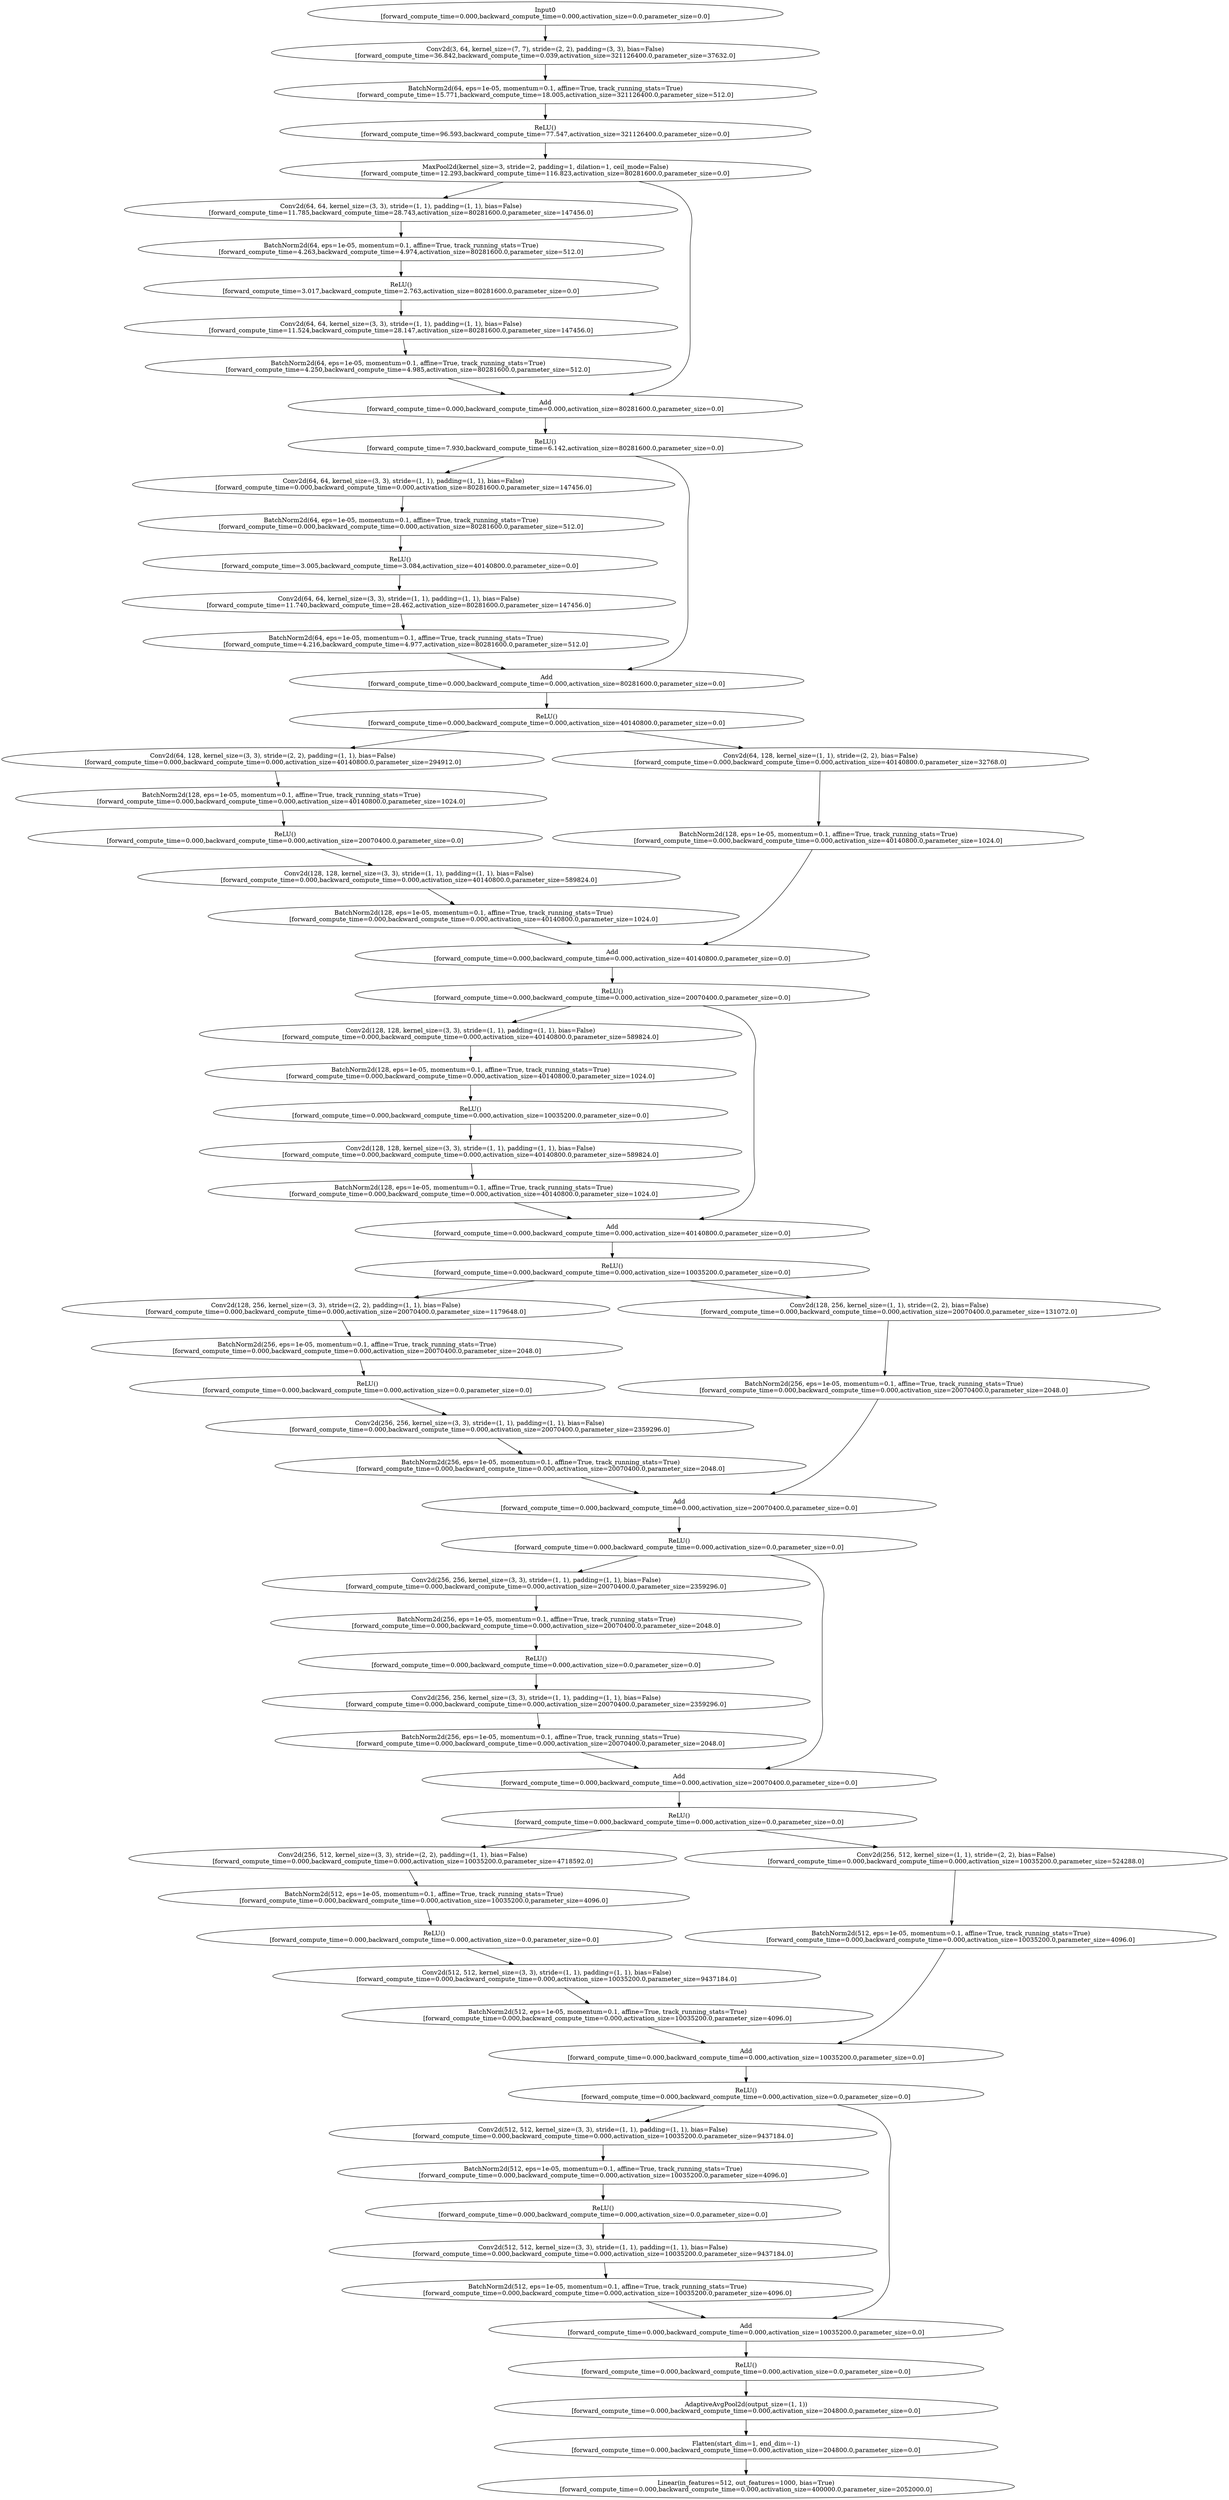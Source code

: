 digraph {
	node1 [label="Input0
[forward_compute_time=0.000,backward_compute_time=0.000,activation_size=0.0,parameter_size=0.0]"]
	node2 [label="Conv2d(3, 64, kernel_size=(7, 7), stride=(2, 2), padding=(3, 3), bias=False)
[forward_compute_time=36.842,backward_compute_time=0.039,activation_size=321126400.0,parameter_size=37632.0]"]
	node3 [label="BatchNorm2d(64, eps=1e-05, momentum=0.1, affine=True, track_running_stats=True)
[forward_compute_time=15.771,backward_compute_time=18.005,activation_size=321126400.0,parameter_size=512.0]"]
	node4 [label="ReLU()
[forward_compute_time=96.593,backward_compute_time=77.547,activation_size=321126400.0,parameter_size=0.0]"]
	node5 [label="MaxPool2d(kernel_size=3, stride=2, padding=1, dilation=1, ceil_mode=False)
[forward_compute_time=12.293,backward_compute_time=116.823,activation_size=80281600.0,parameter_size=0.0]"]
	node6 [label="Conv2d(64, 64, kernel_size=(3, 3), stride=(1, 1), padding=(1, 1), bias=False)
[forward_compute_time=11.785,backward_compute_time=28.743,activation_size=80281600.0,parameter_size=147456.0]"]
	node7 [label="BatchNorm2d(64, eps=1e-05, momentum=0.1, affine=True, track_running_stats=True)
[forward_compute_time=4.263,backward_compute_time=4.974,activation_size=80281600.0,parameter_size=512.0]"]
	node8 [label="ReLU()
[forward_compute_time=3.017,backward_compute_time=2.763,activation_size=80281600.0,parameter_size=0.0]"]
	node9 [label="Conv2d(64, 64, kernel_size=(3, 3), stride=(1, 1), padding=(1, 1), bias=False)
[forward_compute_time=11.524,backward_compute_time=28.147,activation_size=80281600.0,parameter_size=147456.0]"]
	node10 [label="BatchNorm2d(64, eps=1e-05, momentum=0.1, affine=True, track_running_stats=True)
[forward_compute_time=4.250,backward_compute_time=4.985,activation_size=80281600.0,parameter_size=512.0]"]
	node11 [label="Add
[forward_compute_time=0.000,backward_compute_time=0.000,activation_size=80281600.0,parameter_size=0.0]"]
	node12 [label="ReLU()
[forward_compute_time=7.930,backward_compute_time=6.142,activation_size=80281600.0,parameter_size=0.0]"]
	node13 [label="Conv2d(64, 64, kernel_size=(3, 3), stride=(1, 1), padding=(1, 1), bias=False)
[forward_compute_time=0.000,backward_compute_time=0.000,activation_size=80281600.0,parameter_size=147456.0]"]
	node14 [label="BatchNorm2d(64, eps=1e-05, momentum=0.1, affine=True, track_running_stats=True)
[forward_compute_time=0.000,backward_compute_time=0.000,activation_size=80281600.0,parameter_size=512.0]"]
	node15 [label="ReLU()
[forward_compute_time=3.005,backward_compute_time=3.084,activation_size=40140800.0,parameter_size=0.0]"]
	node16 [label="Conv2d(64, 64, kernel_size=(3, 3), stride=(1, 1), padding=(1, 1), bias=False)
[forward_compute_time=11.740,backward_compute_time=28.462,activation_size=80281600.0,parameter_size=147456.0]"]
	node17 [label="BatchNorm2d(64, eps=1e-05, momentum=0.1, affine=True, track_running_stats=True)
[forward_compute_time=4.216,backward_compute_time=4.977,activation_size=80281600.0,parameter_size=512.0]"]
	node18 [label="Add
[forward_compute_time=0.000,backward_compute_time=0.000,activation_size=80281600.0,parameter_size=0.0]"]
	node19 [label="ReLU()
[forward_compute_time=0.000,backward_compute_time=0.000,activation_size=40140800.0,parameter_size=0.0]"]
	node20 [label="Conv2d(64, 128, kernel_size=(3, 3), stride=(2, 2), padding=(1, 1), bias=False)
[forward_compute_time=0.000,backward_compute_time=0.000,activation_size=40140800.0,parameter_size=294912.0]"]
	node21 [label="BatchNorm2d(128, eps=1e-05, momentum=0.1, affine=True, track_running_stats=True)
[forward_compute_time=0.000,backward_compute_time=0.000,activation_size=40140800.0,parameter_size=1024.0]"]
	node22 [label="ReLU()
[forward_compute_time=0.000,backward_compute_time=0.000,activation_size=20070400.0,parameter_size=0.0]"]
	node23 [label="Conv2d(128, 128, kernel_size=(3, 3), stride=(1, 1), padding=(1, 1), bias=False)
[forward_compute_time=0.000,backward_compute_time=0.000,activation_size=40140800.0,parameter_size=589824.0]"]
	node24 [label="BatchNorm2d(128, eps=1e-05, momentum=0.1, affine=True, track_running_stats=True)
[forward_compute_time=0.000,backward_compute_time=0.000,activation_size=40140800.0,parameter_size=1024.0]"]
	node25 [label="Conv2d(64, 128, kernel_size=(1, 1), stride=(2, 2), bias=False)
[forward_compute_time=0.000,backward_compute_time=0.000,activation_size=40140800.0,parameter_size=32768.0]"]
	node26 [label="BatchNorm2d(128, eps=1e-05, momentum=0.1, affine=True, track_running_stats=True)
[forward_compute_time=0.000,backward_compute_time=0.000,activation_size=40140800.0,parameter_size=1024.0]"]
	node27 [label="Add
[forward_compute_time=0.000,backward_compute_time=0.000,activation_size=40140800.0,parameter_size=0.0]"]
	node28 [label="ReLU()
[forward_compute_time=0.000,backward_compute_time=0.000,activation_size=20070400.0,parameter_size=0.0]"]
	node29 [label="Conv2d(128, 128, kernel_size=(3, 3), stride=(1, 1), padding=(1, 1), bias=False)
[forward_compute_time=0.000,backward_compute_time=0.000,activation_size=40140800.0,parameter_size=589824.0]"]
	node30 [label="BatchNorm2d(128, eps=1e-05, momentum=0.1, affine=True, track_running_stats=True)
[forward_compute_time=0.000,backward_compute_time=0.000,activation_size=40140800.0,parameter_size=1024.0]"]
	node31 [label="ReLU()
[forward_compute_time=0.000,backward_compute_time=0.000,activation_size=10035200.0,parameter_size=0.0]"]
	node32 [label="Conv2d(128, 128, kernel_size=(3, 3), stride=(1, 1), padding=(1, 1), bias=False)
[forward_compute_time=0.000,backward_compute_time=0.000,activation_size=40140800.0,parameter_size=589824.0]"]
	node33 [label="BatchNorm2d(128, eps=1e-05, momentum=0.1, affine=True, track_running_stats=True)
[forward_compute_time=0.000,backward_compute_time=0.000,activation_size=40140800.0,parameter_size=1024.0]"]
	node34 [label="Add
[forward_compute_time=0.000,backward_compute_time=0.000,activation_size=40140800.0,parameter_size=0.0]"]
	node35 [label="ReLU()
[forward_compute_time=0.000,backward_compute_time=0.000,activation_size=10035200.0,parameter_size=0.0]"]
	node36 [label="Conv2d(128, 256, kernel_size=(3, 3), stride=(2, 2), padding=(1, 1), bias=False)
[forward_compute_time=0.000,backward_compute_time=0.000,activation_size=20070400.0,parameter_size=1179648.0]"]
	node37 [label="BatchNorm2d(256, eps=1e-05, momentum=0.1, affine=True, track_running_stats=True)
[forward_compute_time=0.000,backward_compute_time=0.000,activation_size=20070400.0,parameter_size=2048.0]"]
	node38 [label="ReLU()
[forward_compute_time=0.000,backward_compute_time=0.000,activation_size=0.0,parameter_size=0.0]"]
	node39 [label="Conv2d(256, 256, kernel_size=(3, 3), stride=(1, 1), padding=(1, 1), bias=False)
[forward_compute_time=0.000,backward_compute_time=0.000,activation_size=20070400.0,parameter_size=2359296.0]"]
	node40 [label="BatchNorm2d(256, eps=1e-05, momentum=0.1, affine=True, track_running_stats=True)
[forward_compute_time=0.000,backward_compute_time=0.000,activation_size=20070400.0,parameter_size=2048.0]"]
	node41 [label="Conv2d(128, 256, kernel_size=(1, 1), stride=(2, 2), bias=False)
[forward_compute_time=0.000,backward_compute_time=0.000,activation_size=20070400.0,parameter_size=131072.0]"]
	node42 [label="BatchNorm2d(256, eps=1e-05, momentum=0.1, affine=True, track_running_stats=True)
[forward_compute_time=0.000,backward_compute_time=0.000,activation_size=20070400.0,parameter_size=2048.0]"]
	node43 [label="Add
[forward_compute_time=0.000,backward_compute_time=0.000,activation_size=20070400.0,parameter_size=0.0]"]
	node44 [label="ReLU()
[forward_compute_time=0.000,backward_compute_time=0.000,activation_size=0.0,parameter_size=0.0]"]
	node45 [label="Conv2d(256, 256, kernel_size=(3, 3), stride=(1, 1), padding=(1, 1), bias=False)
[forward_compute_time=0.000,backward_compute_time=0.000,activation_size=20070400.0,parameter_size=2359296.0]"]
	node46 [label="BatchNorm2d(256, eps=1e-05, momentum=0.1, affine=True, track_running_stats=True)
[forward_compute_time=0.000,backward_compute_time=0.000,activation_size=20070400.0,parameter_size=2048.0]"]
	node47 [label="ReLU()
[forward_compute_time=0.000,backward_compute_time=0.000,activation_size=0.0,parameter_size=0.0]"]
	node48 [label="Conv2d(256, 256, kernel_size=(3, 3), stride=(1, 1), padding=(1, 1), bias=False)
[forward_compute_time=0.000,backward_compute_time=0.000,activation_size=20070400.0,parameter_size=2359296.0]"]
	node49 [label="BatchNorm2d(256, eps=1e-05, momentum=0.1, affine=True, track_running_stats=True)
[forward_compute_time=0.000,backward_compute_time=0.000,activation_size=20070400.0,parameter_size=2048.0]"]
	node50 [label="Add
[forward_compute_time=0.000,backward_compute_time=0.000,activation_size=20070400.0,parameter_size=0.0]"]
	node51 [label="ReLU()
[forward_compute_time=0.000,backward_compute_time=0.000,activation_size=0.0,parameter_size=0.0]"]
	node52 [label="Conv2d(256, 512, kernel_size=(3, 3), stride=(2, 2), padding=(1, 1), bias=False)
[forward_compute_time=0.000,backward_compute_time=0.000,activation_size=10035200.0,parameter_size=4718592.0]"]
	node53 [label="BatchNorm2d(512, eps=1e-05, momentum=0.1, affine=True, track_running_stats=True)
[forward_compute_time=0.000,backward_compute_time=0.000,activation_size=10035200.0,parameter_size=4096.0]"]
	node54 [label="ReLU()
[forward_compute_time=0.000,backward_compute_time=0.000,activation_size=0.0,parameter_size=0.0]"]
	node55 [label="Conv2d(512, 512, kernel_size=(3, 3), stride=(1, 1), padding=(1, 1), bias=False)
[forward_compute_time=0.000,backward_compute_time=0.000,activation_size=10035200.0,parameter_size=9437184.0]"]
	node56 [label="BatchNorm2d(512, eps=1e-05, momentum=0.1, affine=True, track_running_stats=True)
[forward_compute_time=0.000,backward_compute_time=0.000,activation_size=10035200.0,parameter_size=4096.0]"]
	node57 [label="Conv2d(256, 512, kernel_size=(1, 1), stride=(2, 2), bias=False)
[forward_compute_time=0.000,backward_compute_time=0.000,activation_size=10035200.0,parameter_size=524288.0]"]
	node58 [label="BatchNorm2d(512, eps=1e-05, momentum=0.1, affine=True, track_running_stats=True)
[forward_compute_time=0.000,backward_compute_time=0.000,activation_size=10035200.0,parameter_size=4096.0]"]
	node59 [label="Add
[forward_compute_time=0.000,backward_compute_time=0.000,activation_size=10035200.0,parameter_size=0.0]"]
	node60 [label="ReLU()
[forward_compute_time=0.000,backward_compute_time=0.000,activation_size=0.0,parameter_size=0.0]"]
	node61 [label="Conv2d(512, 512, kernel_size=(3, 3), stride=(1, 1), padding=(1, 1), bias=False)
[forward_compute_time=0.000,backward_compute_time=0.000,activation_size=10035200.0,parameter_size=9437184.0]"]
	node62 [label="BatchNorm2d(512, eps=1e-05, momentum=0.1, affine=True, track_running_stats=True)
[forward_compute_time=0.000,backward_compute_time=0.000,activation_size=10035200.0,parameter_size=4096.0]"]
	node63 [label="ReLU()
[forward_compute_time=0.000,backward_compute_time=0.000,activation_size=0.0,parameter_size=0.0]"]
	node64 [label="Conv2d(512, 512, kernel_size=(3, 3), stride=(1, 1), padding=(1, 1), bias=False)
[forward_compute_time=0.000,backward_compute_time=0.000,activation_size=10035200.0,parameter_size=9437184.0]"]
	node65 [label="BatchNorm2d(512, eps=1e-05, momentum=0.1, affine=True, track_running_stats=True)
[forward_compute_time=0.000,backward_compute_time=0.000,activation_size=10035200.0,parameter_size=4096.0]"]
	node66 [label="Add
[forward_compute_time=0.000,backward_compute_time=0.000,activation_size=10035200.0,parameter_size=0.0]"]
	node67 [label="ReLU()
[forward_compute_time=0.000,backward_compute_time=0.000,activation_size=0.0,parameter_size=0.0]"]
	node68 [label="AdaptiveAvgPool2d(output_size=(1, 1))
[forward_compute_time=0.000,backward_compute_time=0.000,activation_size=204800.0,parameter_size=0.0]"]
	node69 [label="Flatten(start_dim=1, end_dim=-1)
[forward_compute_time=0.000,backward_compute_time=0.000,activation_size=204800.0,parameter_size=0.0]"]
	node70 [label="Linear(in_features=512, out_features=1000, bias=True)
[forward_compute_time=0.000,backward_compute_time=0.000,activation_size=400000.0,parameter_size=2052000.0]"]
	node1 -> node2
	node2 -> node3
	node3 -> node4
	node4 -> node5
	node5 -> node6
	node5 -> node11
	node6 -> node7
	node7 -> node8
	node8 -> node9
	node9 -> node10
	node10 -> node11
	node11 -> node12
	node12 -> node13
	node12 -> node18
	node13 -> node14
	node14 -> node15
	node15 -> node16
	node16 -> node17
	node17 -> node18
	node18 -> node19
	node19 -> node20
	node19 -> node25
	node20 -> node21
	node21 -> node22
	node22 -> node23
	node23 -> node24
	node24 -> node27
	node25 -> node26
	node26 -> node27
	node27 -> node28
	node28 -> node29
	node28 -> node34
	node29 -> node30
	node30 -> node31
	node31 -> node32
	node32 -> node33
	node33 -> node34
	node34 -> node35
	node35 -> node36
	node35 -> node41
	node36 -> node37
	node37 -> node38
	node38 -> node39
	node39 -> node40
	node40 -> node43
	node41 -> node42
	node42 -> node43
	node43 -> node44
	node44 -> node45
	node44 -> node50
	node45 -> node46
	node46 -> node47
	node47 -> node48
	node48 -> node49
	node49 -> node50
	node50 -> node51
	node51 -> node52
	node51 -> node57
	node52 -> node53
	node53 -> node54
	node54 -> node55
	node55 -> node56
	node56 -> node59
	node57 -> node58
	node58 -> node59
	node59 -> node60
	node60 -> node61
	node60 -> node66
	node61 -> node62
	node62 -> node63
	node63 -> node64
	node64 -> node65
	node65 -> node66
	node66 -> node67
	node67 -> node68
	node68 -> node69
	node69 -> node70
}
